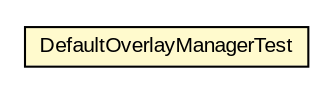 #!/usr/local/bin/dot
#
# Class diagram 
# Generated by UMLGraph version R5_6-24-gf6e263 (http://www.umlgraph.org/)
#

digraph G {
	edge [fontname="arial",fontsize=10,labelfontname="arial",labelfontsize=10];
	node [fontname="arial",fontsize=10,shape=plaintext];
	nodesep=0.25;
	ranksep=0.5;
	// org.osmdroid.views.overlay.DefaultOverlayManagerTest
	c80806 [label=<<table title="org.osmdroid.views.overlay.DefaultOverlayManagerTest" border="0" cellborder="1" cellspacing="0" cellpadding="2" port="p" bgcolor="lemonChiffon" href="./DefaultOverlayManagerTest.html">
		<tr><td><table border="0" cellspacing="0" cellpadding="1">
<tr><td align="center" balign="center"> DefaultOverlayManagerTest </td></tr>
		</table></td></tr>
		</table>>, URL="./DefaultOverlayManagerTest.html", fontname="arial", fontcolor="black", fontsize=10.0];
}

